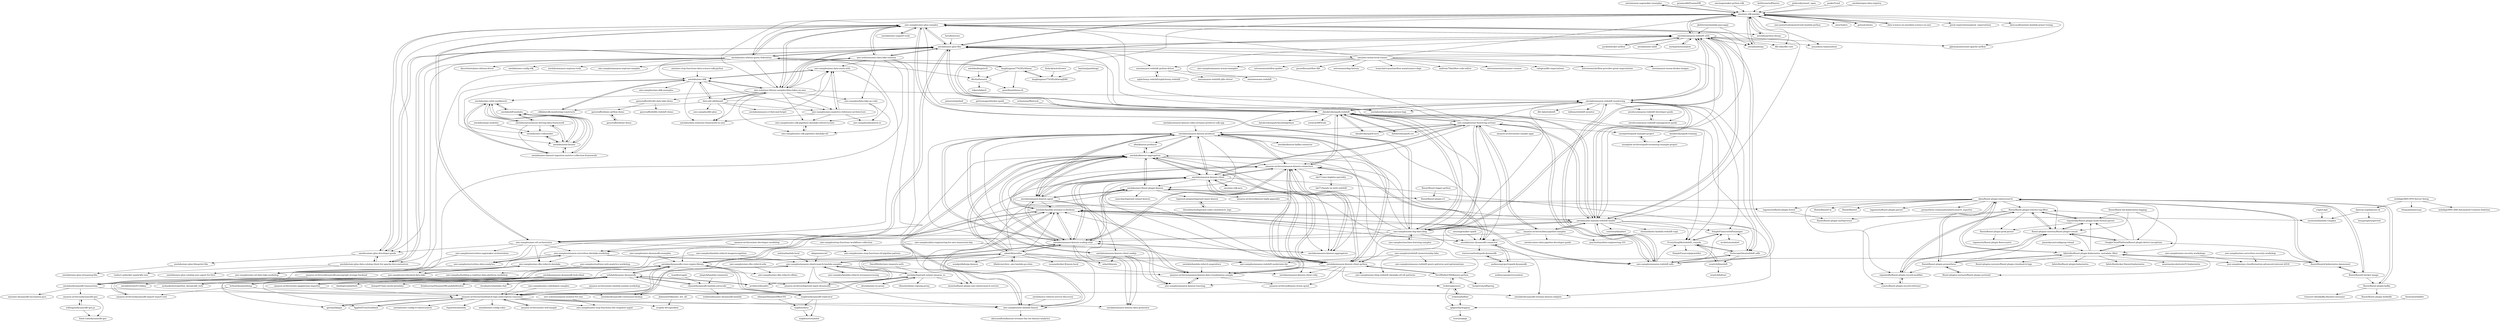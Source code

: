 digraph G {
"aws/amazon-sagemaker-examples" -> "aws/aws-sdk-pandas" ["e"=1]
"awslabs/deequ" -> "aws/aws-sdk-pandas" ["e"=1]
"aws-samples/aws-serverless-security-workshop" -> "aws-samples/aws-cloudformation-advanced-reinvent-2018" ["e"=1]
"fluent/fluent-plugin-kafka" -> "fluent/fluent-plugin-webhdfs"
"fluent/fluent-plugin-kafka" -> "treasure-data/kafka-fluentd-consumer"
"fluent/fluent-plugin-kafka" -> "uken/fluent-plugin-elasticsearch"
"pynamodb/PynamoDB" -> "aws/aws-sdk-pandas" ["e"=1]
"aws/sagemaker-python-sdk" -> "aws/aws-sdk-pandas" ["e"=1]
"awslabs/fargatecli" -> "dbcli/athenacli" ["e"=1]
"aws/aws-sdk-pandas" -> "aws-samples/aws-glue-samples"
"aws/aws-sdk-pandas" -> "aws-powertools/powertools-lambda-python" ["e"=1]
"aws/aws-sdk-pandas" -> "awslabs/deequ" ["e"=1]
"aws/aws-sdk-pandas" -> "awslabs/amazon-redshift-utils"
"aws/aws-sdk-pandas" -> "aws/chalice" ["e"=1]
"aws/aws-sdk-pandas" -> "getmoto/moto" ["e"=1]
"aws/aws-sdk-pandas" -> "awslabs/aws-glue-libs"
"aws/aws-sdk-pandas" -> "data-science-on-aws/data-science-on-aws" ["e"=1]
"aws/aws-sdk-pandas" -> "awslabs/python-deequ" ["e"=1]
"aws/aws-sdk-pandas" -> "great-expectations/great_expectations" ["e"=1]
"aws/aws-sdk-pandas" -> "aws/amazon-sagemaker-examples" ["e"=1]
"aws/aws-sdk-pandas" -> "dbt-labs/dbt-core" ["e"=1]
"aws/aws-sdk-pandas" -> "amundsen-io/amundsen" ["e"=1]
"aws/aws-sdk-pandas" -> "alexcasalboni/aws-lambda-power-tuning" ["e"=1]
"aws/aws-sdk-pandas" -> "jghoman/awesome-apache-airflow" ["e"=1]
"aws-samples/emr-bootstrap-actions" -> "databricks/spark-redshift"
"aws-samples/emr-bootstrap-actions" -> "aws-samples/aws-big-data-blog"
"aws-samples/emr-bootstrap-actions" -> "awslabs/amazon-redshift-monitoring"
"aws-samples/emr-bootstrap-actions" -> "amazon-archives/emr-sample-apps"
"aws-samples/emr-bootstrap-actions" -> "awslabs/aws-lambda-redshift-loader"
"aws-samples/emr-bootstrap-actions" -> "databricks/spark-avro" ["e"=1]
"aws-samples/emr-bootstrap-actions" -> "amazon-archives/amazon-kinesis-connectors"
"aws-samples/emr-bootstrap-actions" -> "amazon-archives/data-pipeline-samples"
"aws-samples/emr-bootstrap-actions" -> "awslabs/emr-dynamodb-connector"
"aws-samples/emr-bootstrap-actions" -> "databricks/spark-csv" ["e"=1]
"aws-samples/emr-bootstrap-actions" -> "awslabs/amazon-kinesis-client"
"aws-samples/emr-bootstrap-actions" -> "snowplow/spark-example-project"
"aws-samples/emr-bootstrap-actions" -> "awslabs/amazon-redshift-utils"
"aws-samples/emr-bootstrap-actions" -> "awslabs/amazon-kinesis-producer"
"aws-samples/emr-bootstrap-actions" -> "aws-samples/aws-glue-samples"
"baztian/jaydebeapi" -> "laughingman7743/PyAthenaJDBC" ["e"=1]
"snowplow/spark-example-project" -> "snowplow-archive/spark-streaming-example-project"
"aws-samples/aws-security-workshops" -> "aws-samples/aws-cloudformation-advanced-reinvent-2018" ["e"=1]
"awslabs/aws-fluent-plugin-kinesis" -> "awslabs/amazon-kinesis-agent"
"awslabs/aws-fluent-plugin-kinesis" -> "samcday/logstash-output-kinesis"
"awslabs/aws-fluent-plugin-kinesis" -> "awslabs/kinesis-aggregation"
"awslabs/aws-fluent-plugin-kinesis" -> "atomita/fluent-plugin-aws-elasticsearch-service"
"awslabs/aws-fluent-plugin-kinesis" -> "fluent/fluent-plugin-s3"
"awslabs/aws-fluent-plugin-kinesis" -> "awslabs/amazon-kinesis-client-ruby"
"awslabs/aws-fluent-plugin-kinesis" -> "awslabs/amazon-kinesis-scaling-utils"
"awslabs/aws-fluent-plugin-kinesis" -> "logstash-plugins/logstash-input-kinesis"
"awslabs/aws-fluent-plugin-kinesis" -> "amazon-archives/kinesis-log4j-appender"
"ryanfitz/vogels" -> "channl/dynamodb-lambda-autoscale" ["e"=1]
"mhart/kinesalite" -> "architect/dynalite" ["e"=1]
"mhart/kinesalite" -> "mhart/kinesis"
"mhart/kinesalite" -> "vsouza/docker-Kinesis-local" ["e"=1]
"mhart/kinesalite" -> "sendgridlabs/go-kinesis" ["e"=1]
"mhart/kinesalite" -> "awslabs/kinesis-aggregation"
"mhart/kinesalite" -> "aws-samples/aws-lambda-fanout"
"mhart/kinesalite" -> "awslabs/amazon-kinesis-scaling-utils"
"mhart/kinesalite" -> "awslabs/lambda-streams-to-firehose"
"mhart/kinesalite" -> "amazon-archives/amazon-kinesis-connectors"
"mhart/kinesalite" -> "awslabs/amazon-kinesis-client-python"
"mhart/kinesalite" -> "awslabs/amazon-kinesis-client-ruby"
"mhart/kinesalite" -> "lifadev/archive_aws-lambda-go-shim" ["e"=1]
"mhart/kinesalite" -> "awslabs/amazon-kinesis-producer"
"mhart/kinesalite" -> "awslabs/dynamodb-cross-region-library"
"mhart/kinesalite" -> "awslabs/amazon-kinesis-client"
"keithrozario/Klayers" -> "aws/aws-sdk-pandas" ["e"=1]
"awslabs/amazon-kinesis-video-streams-producer-sdk-cpp" -> "awslabs/amazon-kinesis-producer" ["e"=1]
"amazon-archives/amazon-kinesis-connectors" -> "awslabs/amazon-kinesis-producer"
"amazon-archives/amazon-kinesis-connectors" -> "awslabs/amazon-kinesis-client"
"amazon-archives/amazon-kinesis-connectors" -> "amazon-archives/amazon-kinesis-data-visualization-sample"
"amazon-archives/amazon-kinesis-connectors" -> "awslabs/amazon-kinesis-aggregators"
"amazon-archives/amazon-kinesis-connectors" -> "sko71/aws-bigdata-specialty"
"amazon-archives/amazon-kinesis-connectors" -> "awslabs/amazon-kinesis-agent"
"amazon-archives/amazon-kinesis-connectors" -> "awslabs/amazon-kinesis-scaling-utils"
"amazon-archives/amazon-kinesis-connectors" -> "awslabs/emr-dynamodb-connector"
"amazon-archives/amazon-kinesis-connectors" -> "awslabs/amazon-kinesis-client-python"
"amazon-archives/amazon-kinesis-connectors" -> "databricks/spark-redshift"
"bchew/dynamodump" -> "sebdah/dynamic-dynamodb" ["e"=1]
"bchew/dynamodump" -> "awslabs/dynamodb-continuous-backup" ["e"=1]
"bchew/dynamodump" -> "amazon-archives/dynamodb-import-export-tool" ["e"=1]
"aws-samples/serverless-sagemaker-orchestration" -> "aws-samples/aws-ml-data-lake-workshop" ["e"=1]
"awsdocs/aws-glue-developer-guide" -> "awslabs/aws-glue-libs"
"awsdocs/aws-glue-developer-guide" -> "aws-samples/aws-glue-samples"
"awsdocs/aws-glue-developer-guide" -> "awslabs/aws-glue-data-catalog-client-for-apache-hive-metastore"
"awsdocs/aws-glue-developer-guide" -> "awslabs/aws-glue-blueprint-libs"
"awslabs/amazon-kinesis-client" -> "awslabs/amazon-kinesis-producer"
"awslabs/amazon-kinesis-client" -> "amazon-archives/amazon-kinesis-connectors"
"awslabs/amazon-kinesis-client" -> "awslabs/amazon-kinesis-agent"
"awslabs/amazon-kinesis-client" -> "awslabs/dynamodb-streams-kinesis-adapter"
"awslabs/amazon-kinesis-client" -> "awslabs/amazon-kinesis-client-python"
"awslabs/amazon-kinesis-client" -> "awslabs/amazon-kinesis-scaling-utils"
"awslabs/amazon-kinesis-client" -> "aws-samples/amazon-kinesis-learning"
"awslabs/amazon-kinesis-client" -> "awslabs/kinesis-aggregation"
"awslabs/amazon-kinesis-client" -> "amazon-archives/amazon-kinesis-data-visualization-sample"
"awslabs/amazon-kinesis-client" -> "awslabs/aws-fluent-plugin-kinesis"
"awslabs/amazon-kinesis-client" -> "aws-samples/emr-bootstrap-actions"
"awslabs/amazon-kinesis-client" -> "awslabs/amazon-kinesis-aggregators"
"awslabs/amazon-kinesis-client" -> "awslabs/amazon-kinesis-client-nodejs"
"awslabs/amazon-kinesis-client" -> "awslabs/emr-dynamodb-connector"
"awslabs/amazon-kinesis-client" -> "aws/aws-sdk-java" ["e"=1]
"architect/dynalite" -> "mhart/kinesalite" ["e"=1]
"architect/dynalite" -> "sebdah/dynamic-dynamodb" ["e"=1]
"dbcli/athenacli" -> "tokern/lakecli"
"dbcli/athenacli" -> "guardian/athena-cli"
"aws-samples/aws-etl-orchestrator" -> "aws-samples/aws-glue-samples"
"aws-samples/aws-etl-orchestrator" -> "aws-samples/serverless-sagemaker-orchestration" ["e"=1]
"aws-samples/aws-etl-orchestrator" -> "awslabs/aws-glue-libs"
"aws-samples/aws-etl-orchestrator" -> "aws-samples/aws-ml-data-lake-workshop"
"aws-samples/aws-etl-orchestrator" -> "aws-samples/aws-step-functions-etl-pipeline-pattern"
"aws-samples/aws-etl-orchestrator" -> "aws-samples/aws-dbs-refarch-datalake"
"aws-samples/aws-etl-orchestrator" -> "aws-samples/serverless-data-analytics"
"aws-samples/aws-etl-orchestrator" -> "awsdocs/aws-glue-developer-guide"
"aws-samples/aws-etl-orchestrator" -> "aws-samples/amazon-serverless-datalake-workshop"
"amazon-archives/aws-developer-workshop" -> "aws-samples/amazon-serverless-datalake-workshop" ["e"=1]
"aws-samples/aws-dynamodb-examples" -> "awslabs/dynamodb-transactions" ["e"=1]
"aws-samples/aws-dynamodb-examples" -> "awslabs/dynamodb-cross-region-library" ["e"=1]
"aws-samples/serverless-data-analytics" -> "aws-samples/aws-ml-data-lake-workshop"
"aws-samples/serverless-data-analytics" -> "aws-samples/amazon-serverless-datalake-workshop"
"awsdocs/amazon-redshift-developer-guide" -> "awsdocs/amazon-redshift-management-guide"
"aws-samples/amazon-redshift-modernize-dw" -> "aws-samples/aws-blog-redshift-datalake-etl-elt-patterns"
"audienceproject/spark-dynamodb" -> "traviscrawford/spark-dynamodb"
"audienceproject/spark-dynamodb" -> "audienceproject/crossbow"
"audienceproject/spark-dynamodb" -> "awslabs/emr-dynamodb-connector"
"amazon-archives/dynamodb-geo" -> "Dash-Labs/dynamodb-geo"
"amazon-archives/dynamodb-geo" -> "robhogan/dynamodb-geo.js"
"awslabs/aws-glue-data-catalog-client-for-apache-hive-metastore" -> "awslabs/aws-glue-catalog-sync-agent-for-hive"
"awslabs/aws-glue-data-catalog-client-for-apache-hive-metastore" -> "awsdocs/aws-glue-developer-guide"
"awslabs/aws-glue-data-catalog-client-for-apache-hive-metastore" -> "awslabs/aws-glue-libs"
"awslabs/aws-glue-data-catalog-client-for-apache-hive-metastore" -> "viaduct-ai/docker-spark-k8s-aws"
"amazon-archives/amazon-kinesis-data-visualization-sample" -> "aws-samples/amazon-kinesis-learning"
"amazon-archives/amazon-kinesis-data-visualization-sample" -> "amazon-archives/amazon-kinesis-connectors"
"amazon-archives/amazon-kinesis-data-visualization-sample" -> "amazon-archives/kinesis-storm-spout"
"aws-samples/realtime-web-analytics-workshop" -> "aws-samples/building-a-realtime-data-platform-workshop"
"aws/sagemaker-spark" -> "awslabs/emr-dynamodb-connector" ["e"=1]
"awslabs/dynamodb-transactions" -> "awslabs/dynamodb-streams-kinesis-adapter"
"awslabs/dynamodb-transactions" -> "awslabs/dynamodb-cross-region-library"
"awslabs/dynamodb-transactions" -> "aws/aws-dynamodb-encryption-java" ["e"=1]
"awslabs/dynamodb-transactions" -> "amazon-archives/dynamodb-geo"
"aws-samples/amazon-serverless-datalake-workshop" -> "aws-samples/realtime-web-analytics-workshop"
"aws-samples/amazon-serverless-datalake-workshop" -> "aws-samples/aws-ml-data-lake-workshop"
"aws-samples/amazon-serverless-datalake-workshop" -> "aws-samples/aws-dbs-refarch-datalake"
"aws-samples/amazon-serverless-datalake-workshop" -> "aws-samples/aws-cloudformation-advanced-reinvent-2018"
"aws-samples/amazon-serverless-datalake-workshop" -> "aws-samples/amazon-redshift-modernize-dw"
"aws-samples/amazon-serverless-datalake-workshop" -> "aws-samples/serverless-data-analytics"
"aws-samples/aws-dbs-refarch-datalake" -> "aws-samples/accelerated-data-lake"
"aws-samples/aws-dbs-refarch-datalake" -> "aws-samples/aws-ml-data-lake-workshop"
"aws-samples/aws-dbs-refarch-datalake" -> "aws-samples/aws-dbs-refarch-rdbms"
"aws-samples/accelerated-data-lake" -> "aws-samples/aws-dbs-refarch-datalake"
"aws-samples/redshift-immersionday-labs" -> "aws-samples/amazon-redshift-modernize-dw"
"aws-samples/redshift-immersionday-labs" -> "aws-samples/amazon-redshift-query-patterns-and-optimizations"
"aws-samples/redshift-immersionday-labs" -> "aws-samples/aws-blog-redshift-datalake-etl-elt-patterns"
"awsdocs/amazon-redshift-management-guide" -> "awsdocs/amazon-redshift-developer-guide"
"aws-samples/aws-dbs-refarch-edw" -> "aws-samples/aws-dbs-refarch-rdbms"
"ticketea/failfast" -> "qdqmedia/wiggum"
"ticketea/failfast" -> "ticketea/pynesis"
"databricks/spark-csv" -> "databricks/spark-redshift" ["e"=1]
"fluent/fluent-plugin-s3" -> "awslabs/aws-fluent-plugin-kinesis"
"fluent/fluent-plugin-s3" -> "tagomoris/fluent-plugin-forest"
"fluent/fluent-logger-python" -> "fluent/fluent-plugin-s3" ["e"=1]
"aws-samples/aws-codedeploy-samples" -> "amazon-archives/cloudwatch-logs-subscription-consumer" ["e"=1]
"piskvorky/smart_open" -> "aws/aws-sdk-pandas" ["e"=1]
"awslabs/amazon-redshift-utils" -> "awslabs/aws-lambda-redshift-loader"
"awslabs/amazon-redshift-utils" -> "awslabs/amazon-redshift-monitoring"
"awslabs/amazon-redshift-utils" -> "aws-samples/amazon-redshift-udfs"
"awslabs/amazon-redshift-utils" -> "databricks/spark-redshift"
"awslabs/amazon-redshift-utils" -> "aws-samples/aws-glue-samples"
"awslabs/amazon-redshift-utils" -> "aws/aws-sdk-pandas"
"awslabs/amazon-redshift-utils" -> "aws-samples/aws-big-data-blog"
"awslabs/amazon-redshift-utils" -> "awslabs/aws-glue-libs"
"awslabs/amazon-redshift-utils" -> "awslabs/deequ" ["e"=1]
"awslabs/amazon-redshift-utils" -> "puckel/docker-airflow" ["e"=1]
"awslabs/amazon-redshift-utils" -> "jghoman/awesome-apache-airflow" ["e"=1]
"awslabs/amazon-redshift-utils" -> "dbt-labs/dbt-core" ["e"=1]
"awslabs/amazon-redshift-utils" -> "awslabs/aws-shell" ["e"=1]
"awslabs/amazon-redshift-utils" -> "amundsen-io/amundsen" ["e"=1]
"awslabs/amazon-redshift-utils" -> "snowplow/snowplow" ["e"=1]
"data-science-on-aws/data-science-on-aws" -> "aws/aws-sdk-pandas" ["e"=1]
"awslabs/amazon-kinesis-scaling-utils" -> "awslabs/amazon-kinesis-aggregators"
"awslabs/amazon-kinesis-scaling-utils" -> "amazon-archives/amazon-kinesis-connectors"
"awslabs/amazon-kinesis-scaling-utils" -> "awslabs/kinesis-aggregation"
"awslabs/amazon-kinesis-scaling-utils" -> "awslabs/amazon-kinesis-producer"
"awslabs/amazon-kinesis-scaling-utils" -> "awslabs/amazon-kinesis-client"
"awslabs/amazon-kinesis-scaling-utils" -> "awslabs/aws-fluent-plugin-kinesis"
"awslabs/amazon-kinesis-scaling-utils" -> "awslabs/lambda-streams-to-firehose"
"awslabs/amazon-kinesis-scaling-utils" -> "awslabs/amazon-kinesis-agent"
"awslabs/amazon-kinesis-scaling-utils" -> "aws-samples/aws-lambda-fanout"
"awslabs/amazon-kinesis-scaling-utils" -> "aws-samples/amazon-elasticsearch-lambda-samples"
"awslabs/amazon-kinesis-scaling-utils" -> "mhart/kinesalite"
"awslabs/amazon-kinesis-scaling-utils" -> "amazon-archives/amazon-kinesis-data-visualization-sample"
"awslabs/amazon-kinesis-scaling-utils" -> "awslabs/amazon-kinesis-data-generator"
"databricks/spark-avro" -> "databricks/spark-redshift" ["e"=1]
"databricks/spark-avro" -> "aws-samples/emr-bootstrap-actions" ["e"=1]
"aws-samples/aws-big-data-blog" -> "aws-samples/emr-bootstrap-actions"
"aws-samples/aws-big-data-blog" -> "awslabs/aws-lambda-redshift-loader"
"aws-samples/aws-big-data-blog" -> "awslabs/amazon-redshift-utils"
"aws-samples/aws-big-data-blog" -> "databricks/spark-redshift"
"aws-samples/aws-big-data-blog" -> "awslabs/amazon-redshift-monitoring"
"aws-samples/aws-big-data-blog" -> "aws-samples/aws-glue-samples"
"aws-samples/aws-big-data-blog" -> "awslabs/lambda-streams-to-firehose"
"aws-samples/aws-big-data-blog" -> "aws-samples/amazon-redshift-udfs"
"aws-samples/aws-big-data-blog" -> "awslabs/kinesis-aggregation"
"aws-samples/aws-big-data-blog" -> "aws-samples/machine-learning-samples" ["e"=1]
"aws-samples/aws-big-data-blog" -> "awslabs/amazon-kinesis-client-python"
"aws-samples/aws-big-data-blog" -> "awslabs/amazon-kinesis-scaling-utils"
"aws-samples/aws-big-data-blog" -> "awslabs/amazon-kinesis-producer"
"aws-samples/aws-big-data-blog" -> "amazon-archives/amazon-kinesis-connectors"
"aws-samples/aws-big-data-blog" -> "awslabs/aws-glue-libs"
"garnaat/kappa" -> "amazon-archives/cloudwatch-logs-subscription-consumer" ["e"=1]
"aws-powertools/powertools-lambda-python" -> "aws/aws-sdk-pandas" ["e"=1]
"ashiina/lambda-local" -> "aws-samples/amazon-elasticsearch-lambda-samples" ["e"=1]
"awslabs/aws-athena-query-federation" -> "aws-samples/aws-glue-samples"
"awslabs/aws-athena-query-federation" -> "awslabs/amazon-neptune-tools" ["e"=1]
"awslabs/aws-athena-query-federation" -> "awslabs/aws-glue-libs"
"awslabs/aws-athena-query-federation" -> "laughingman7743/PyAthena"
"awslabs/aws-athena-query-federation" -> "aws-samples/amazon-neptune-samples" ["e"=1]
"awslabs/aws-athena-query-federation" -> "awslabs/athena-glue-service-logs"
"awslabs/aws-athena-query-federation" -> "dacort/metabase-athena-driver"
"awslabs/aws-athena-query-federation" -> "awsdocs/aws-glue-developer-guide"
"awslabs/aws-athena-query-federation" -> "dbcli/athenacli"
"awslabs/aws-athena-query-federation" -> "aws/aws-sdk-pandas"
"awslabs/aws-athena-query-federation" -> "aws-solutions-library-samples/data-lakes-on-aws"
"awslabs/aws-athena-query-federation" -> "awslabs/aws-ddk"
"awslabs/aws-athena-query-federation" -> "awslabs/aws-glue-data-catalog-client-for-apache-hive-metastore"
"awslabs/aws-athena-query-federation" -> "awslabs/aws-config-rdk" ["e"=1]
"awslabs/aws-athena-query-federation" -> "aws-samples/aws-etl-orchestrator"
"aws/amazon-redshift-python-driver" -> "sqlalchemy-redshift/sqlalchemy-redshift"
"aws/amazon-redshift-python-driver" -> "aws/amazon-redshift-jdbc-driver"
"aws/amazon-redshift-python-driver" -> "aws/awesome-redshift"
"awslabs/amazon-kinesis-aggregators" -> "amazon-archives/amazon-kinesis-connectors"
"awslabs/amazon-kinesis-aggregators" -> "awslabs/amazon-kinesis-scaling-utils"
"awslabs/amazon-s3-find-and-forget" -> "aws-samples/aws-data-mesh-utils"
"awslabs/amazon-kinesis-client-python" -> "awslabs/kinesis-aggregation"
"awslabs/amazon-kinesis-client-python" -> "awslabs/amazon-kinesis-producer"
"awslabs/amazon-kinesis-client-python" -> "NerdWalletOSS/kinesis-python"
"awslabs/amazon-kinesis-client-python" -> "awslabs/amazon-kinesis-client"
"awslabs/amazon-kinesis-client-python" -> "aws-samples/amazon-kinesis-learning"
"awslabs/amazon-kinesis-client-python" -> "amazon-archives/amazon-kinesis-connectors"
"awslabs/amazon-kinesis-client-python" -> "awslabs/lambda-streams-to-firehose"
"awslabs/amazon-kinesis-client-python" -> "amazon-archives/kinesis-storm-spout"
"awslabs/amazon-kinesis-client-python" -> "ticketea/pynesis"
"awslabs/amazon-kinesis-client-python" -> "amazon-archives/amazon-kinesis-data-visualization-sample"
"awslabs/amazon-kinesis-client-python" -> "awslabs/aws-fluent-plugin-kinesis"
"awslabs/amazon-kinesis-client-python" -> "awslabs/amazon-kinesis-client-ruby"
"awslabs/dynamodb-cross-region-library" -> "amazon-archives/dynamodb-import-export-tool"
"awslabs/dynamodb-cross-region-library" -> "mapbox/dynamodb-replicator"
"awslabs/dynamodb-cross-region-library" -> "awslabs/dynamodb-continuous-backup"
"awslabs/dynamodb-cross-region-library" -> "amazon-archives/logstash-input-dynamodb"
"awslabs/dynamodb-cross-region-library" -> "awslabs/lambda-streams-to-firehose"
"awslabs/dynamodb-cross-region-library" -> "sebdah/dynamic-dynamodb"
"aws-solutions-library-samples/data-lakes-on-aws" -> "awslabs/aws-ddk"
"aws-solutions-library-samples/data-lakes-on-aws" -> "data-dot-all/dataall"
"aws-solutions-library-samples/data-lakes-on-aws" -> "awslabs/aws-orbit-workbench"
"aws-solutions-library-samples/data-lakes-on-aws" -> "aws-solutions/aws-data-lake-solution"
"aws-solutions-library-samples/data-lakes-on-aws" -> "aws-samples/aws-glue-samples"
"aws-solutions-library-samples/data-lakes-on-aws" -> "aws-samples/aws-data-mesh-utils"
"aws-solutions-library-samples/data-lakes-on-aws" -> "aws-samples/data-lake-as-code"
"aws-solutions-library-samples/data-lakes-on-aws" -> "aws-samples/aws-analytics-reference-architecture"
"aws-solutions-library-samples/data-lakes-on-aws" -> "aws-samples/aws-cdk-pipelines-datalake-infrastructure"
"aws-solutions-library-samples/data-lakes-on-aws" -> "awslabs/aws-glue-libs"
"aws-solutions-library-samples/data-lakes-on-aws" -> "awslabs/data-solutions-framework-on-aws"
"aws-solutions-library-samples/data-lakes-on-aws" -> "aws/aws-sdk-pandas"
"aws-solutions-library-samples/data-lakes-on-aws" -> "garystafford/tickit-data-lake-demo"
"aws-solutions-library-samples/data-lakes-on-aws" -> "aws-samples/aws-cdk-pipelines-datalake-etl"
"aws-solutions-library-samples/data-lakes-on-aws" -> "awslabs/amazon-redshift-monitoring"
"aws-samples/data-lake-as-code" -> "aws-samples/aws-cdk-pipelines-datalake-infrastructure"
"aws-samples/data-lake-as-code" -> "aws-samples/aws-cdk-pipelines-datalake-etl"
"repeatedly/fluent-plugin-multi-format-parser" -> "fluent/fluent-plugin-rewrite-tag-filter"
"repeatedly/fluent-plugin-multi-format-parser" -> "fluent/fluent-plugin-grok-parser"
"repeatedly/fluent-plugin-multi-format-parser" -> "fluent-plugins-nursery/fluent-plugin-concat"
"aws-samples/data-engineering-for-aws-immersion-day" -> "aws-samples/amazon-serverless-datalake-workshop" ["e"=1]
"aws-samples/data-engineering-for-aws-immersion-day" -> "aws-samples/amazon-redshift-modernize-dw" ["e"=1]
"databricks/spark-redshift" -> "awslabs/aws-lambda-redshift-loader"
"databricks/spark-redshift" -> "aws-samples/emr-bootstrap-actions"
"databricks/spark-redshift" -> "awslabs/amazon-redshift-utils"
"databricks/spark-redshift" -> "databricks/spark-csv" ["e"=1]
"databricks/spark-redshift" -> "aws-samples/amazon-redshift-udfs"
"databricks/spark-redshift" -> "awslabs/amazon-redshift-monitoring"
"databricks/spark-redshift" -> "databricks/spark-avro" ["e"=1]
"databricks/spark-redshift" -> "amazon-archives/amazon-kinesis-connectors"
"databricks/spark-redshift" -> "EverythingMe/redshift_console"
"databricks/spark-redshift" -> "aws-samples/aws-big-data-blog"
"databricks/spark-redshift" -> "awslabs/emr-dynamodb-connector"
"databricks/spark-redshift" -> "PeriscopeData/redshift-udfs"
"databricks/spark-redshift" -> "seratch/AWScala" ["e"=1]
"databricks/spark-redshift" -> "awslabs/aws-glue-libs"
"databricks/spark-redshift" -> "databricks/spark-knowledgebase" ["e"=1]
"aws/aws-step-functions-data-science-sdk-python" -> "awslabs/aws-ddk" ["e"=1]
"awslabs/aws-glue-blueprint-libs" -> "awslabs/aws-glue-streaming-libs"
"databricks/spark-training" -> "snowplow-archive/spark-streaming-example-project" ["e"=1]
"fluent/fluent-plugin-grok-parser" -> "tagomoris/fluent-plugin-flowcounter"
"mapbox/dyno" -> "mapbox/streambot"
"uswitch/blueshift" -> "uswitch/bifrost"
"uswitch/blueshift" -> "EverythingMe/redshift_console"
"pinterest/pinball" -> "databricks/spark-redshift" ["e"=1]
"snowplow/snowplow" -> "awslabs/amazon-redshift-utils" ["e"=1]
"aws/aws-mwaa-local-runner" -> "aws-samples/amazon-mwaa-examples"
"aws/aws-mwaa-local-runner" -> "astronomer/airflow-guides" ["e"=1]
"aws/aws-mwaa-local-runner" -> "gocardless/airflow-dbt" ["e"=1]
"aws/aws-mwaa-local-runner" -> "awslabs/aws-glue-libs"
"aws/aws-mwaa-local-runner" -> "aws/amazon-redshift-python-driver"
"aws/aws-mwaa-local-runner" -> "astronomer/dag-factory" ["e"=1]
"aws/aws-mwaa-local-runner" -> "aws-samples/aws-glue-samples"
"aws/aws-mwaa-local-runner" -> "teamclairvoyant/airflow-maintenance-dags" ["e"=1]
"aws/aws-mwaa-local-runner" -> "andreax79/airflow-code-editor" ["e"=1]
"aws/aws-mwaa-local-runner" -> "astronomer/astronomer-cosmos" ["e"=1]
"aws/aws-mwaa-local-runner" -> "calogica/dbt-expectations" ["e"=1]
"aws/aws-mwaa-local-runner" -> "aws/aws-sdk-pandas"
"aws/aws-mwaa-local-runner" -> "astronomer/airflow-provider-great-expectations" ["e"=1]
"aws/aws-mwaa-local-runner" -> "aws/amazon-mwaa-docker-images"
"aws/aws-mwaa-local-runner" -> "awslabs/amazon-redshift-utils"
"kislyuk/watchtower" -> "laughingman7743/PyAthenaJDBC" ["e"=1]
"puckel/docker-airflow" -> "awslabs/amazon-redshift-utils" ["e"=1]
"aws-samples/machine-learning-samples" -> "aws-samples/aws-big-data-blog" ["e"=1]
"garystafford/aws-airflow-demo" -> "garystafford/emr-demo"
"AppliedTrust/traildash" -> "amazon-archives/cloudwatch-logs-subscription-consumer" ["e"=1]
"gettyimages/docker-spark" -> "databricks/spark-redshift" ["e"=1]
"awslabs/aws-orbit-workbench" -> "awslabs/idf-modules"
"awslabs/aws-orbit-workbench" -> "awslabs/seed-farmer"
"awslabs/aws-orbit-workbench" -> "awslabs/aws-dataset-ingestion-metrics-collection-framework"
"awslabs/aws-orbit-workbench" -> "awslabs/autonomous-driving-data-framework"
"awslabs/python-deequ" -> "aws/aws-sdk-pandas" ["e"=1]
"awslabs/aws-lambda-redshift-loader" -> "awslabs/amazon-redshift-monitoring"
"awslabs/aws-lambda-redshift-loader" -> "aws-samples/amazon-redshift-udfs"
"awslabs/aws-lambda-redshift-loader" -> "awslabs/amazon-redshift-utils"
"awslabs/aws-lambda-redshift-loader" -> "databricks/spark-redshift"
"awslabs/aws-lambda-redshift-loader" -> "awslabs/lambda-streams-to-firehose"
"awslabs/aws-lambda-redshift-loader" -> "amazon-archives/data-pipeline-samples"
"awslabs/aws-lambda-redshift-loader" -> "aws-samples/emr-bootstrap-actions"
"awslabs/aws-lambda-redshift-loader" -> "aws-samples/aws-big-data-blog"
"awslabs/aws-lambda-redshift-loader" -> "PeriscopeData/redshift-udfs"
"awslabs/aws-lambda-redshift-loader" -> "EverythingMe/redshift_console"
"awslabs/aws-lambda-redshift-loader" -> "SimpleFinance/shiftmanager"
"awslabs/aws-lambda-redshift-loader" -> "chrismld/aws-lambda-redshift-copy"
"awslabs/aws-lambda-redshift-loader" -> "amazon-archives/amazon-kinesis-connectors"
"awslabs/aws-lambda-redshift-loader" -> "awslabs/amazon-kinesis-client-python"
"awslabs/aws-lambda-redshift-loader" -> "coursera/dataduct"
"awslabs/amazon-kinesis-client-nodejs" -> "mhart/kinesis"
"awslabs/amazon-kinesis-client-nodejs" -> "amazon-archives/amazon-kinesis-data-visualization-sample"
"awslabs/amazon-kinesis-client-nodejs" -> "awslabs/amazon-kinesis-producer"
"awslabs/amazon-kinesis-client-nodejs" -> "awslabs/amazon-kinesis-data-generator"
"awslabs/amazon-kinesis-client-nodejs" -> "aws-samples/amazon-kinesis-learning"
"amazon-archives/data-pipeline-samples" -> "awslabs/aws-lambda-redshift-loader"
"amazon-archives/data-pipeline-samples" -> "aws-samples/emr-bootstrap-actions"
"amazon-archives/data-pipeline-samples" -> "aws-samples/aws-etl-orchestrator"
"amazon-archives/data-pipeline-samples" -> "psychothan/data-engineering-101" ["e"=1]
"amazon-archives/data-pipeline-samples" -> "awslabs/emr-dynamodb-connector"
"amazon-archives/data-pipeline-samples" -> "awsdocs/aws-data-pipeline-developer-guide"
"amazon-archives/data-pipeline-samples" -> "awslabs/lambda-streams-to-firehose"
"tagomoris/fluent-plugin-forest" -> "fluent/fluent-plugin-multiprocess"
"nchammas/flintrock" -> "databricks/spark-redshift" ["e"=1]
"webdigi/AWS-VPN-Server-Setup" -> "webdigi/AWS-AMI-Automated-Creation-Deletion"
"webdigi/AWS-VPN-Server-Setup" -> "ttlequals0/autovpn" ["e"=1]
"webdigi/AWS-VPN-Server-Setup" -> "dawson-org/dawson-cli"
"fluent/fluentd-docker-image" -> "uken/fluent-plugin-elasticsearch"
"fluent/fluentd-docker-image" -> "fluent/fluentd-kubernetes-daemonset" ["e"=1]
"fluent/fluentd-docker-image" -> "fluent/fluent-plugin-kafka"
"PeriscopeData/redshift-udfs" -> "SimpleFinance/shiftmanager"
"PeriscopeData/redshift-udfs" -> "EverythingMe/redshift_console"
"PeriscopeData/redshift-udfs" -> "aws-samples/amazon-redshift-udfs"
"PeriscopeData/redshift-udfs" -> "uswitch/blueshift"
"fluent/fluent-plugin-prometheus" -> "fabric8io/fluent-plugin-kubernetes_metadata_filter"
"fluent/fluent-plugin-prometheus" -> "fluent-plugins-nursery/fluent-plugin-systemd"
"fluent/fluent-plugin-prometheus" -> "fluent-plugins-nursery/fluent-plugin-concat"
"fluent/fluent-plugin-prometheus" -> "repeatedly/fluent-plugin-record-modifier"
"fluent/fluent-plugin-prometheus" -> "uken/fluent-plugin-elasticsearch"
"awslabs/amazon-kinesis-producer" -> "awslabs/amazon-kinesis-client"
"awslabs/amazon-kinesis-producer" -> "awslabs/amazon-kinesis-agent"
"awslabs/amazon-kinesis-producer" -> "amazon-archives/amazon-kinesis-connectors"
"awslabs/amazon-kinesis-producer" -> "awslabs/kinesis-aggregation"
"awslabs/amazon-kinesis-producer" -> "awslabs/amazon-kinesis-client-python"
"awslabs/amazon-kinesis-producer" -> "awslabs/amazon-kinesis-scaling-utils"
"awslabs/amazon-kinesis-producer" -> "aws-samples/amazon-kinesis-learning"
"awslabs/amazon-kinesis-producer" -> "awslabs/amazon-kinesis-client-nodejs"
"awslabs/amazon-kinesis-producer" -> "amazon-archives/amazon-kinesis-data-visualization-sample"
"awslabs/amazon-kinesis-producer" -> "awslabs/emr-dynamodb-connector"
"awslabs/amazon-kinesis-producer" -> "awslabs/amazon-kinesis-aggregators"
"awslabs/amazon-kinesis-producer" -> "awslabs/kinesis-kafka-connector"
"awslabs/amazon-kinesis-producer" -> "a8m/kinesis-producer" ["e"=1]
"awslabs/amazon-kinesis-producer" -> "awslabs/aws-fluent-plugin-kinesis"
"awslabs/amazon-kinesis-producer" -> "awslabs/amazon-redshift-monitoring"
"fabric8io/fluent-plugin-kubernetes_metadata_filter" -> "GoogleCloudPlatform/fluent-plugin-detect-exceptions"
"fabric8io/fluent-plugin-kubernetes_metadata_filter" -> "fluent/fluent-plugin-prometheus"
"fabric8io/fluent-plugin-kubernetes_metadata_filter" -> "uken/fluent-plugin-elasticsearch"
"fabric8io/fluent-plugin-kubernetes_metadata_filter" -> "fluent/fluentd-kubernetes-daemonset" ["e"=1]
"fabric8io/fluent-plugin-kubernetes_metadata_filter" -> "repeatedly/fluent-plugin-multi-format-parser"
"fabric8io/fluent-plugin-kubernetes_metadata_filter" -> "fabric8io/docker-fluentd-kubernetes"
"fabric8io/fluent-plugin-kubernetes_metadata_filter" -> "wearemolecule/route53-kubernetes" ["e"=1]
"fabric8io/fluent-plugin-kubernetes_metadata_filter" -> "fluent-plugins-nursery/fluent-plugin-cloudwatch-logs"
"fabric8io/fluent-plugin-kubernetes_metadata_filter" -> "fluent-plugins-nursery/fluent-plugin-concat"
"fabric8io/fluent-plugin-kubernetes_metadata_filter" -> "fluent-plugins-nursery/fluent-plugin-systemd"
"fabric8io/fluent-plugin-kubernetes_metadata_filter" -> "fabric8io/fluent-plugin-kubernetes"
"amazon-archives/cloudwatch-logs-subscription-consumer" -> "AppliedTrust/traildash" ["e"=1]
"amazon-archives/cloudwatch-logs-subscription-consumer" -> "aws-samples/amazon-elasticsearch-lambda-samples"
"amazon-archives/cloudwatch-logs-subscription-consumer" -> "awslabs/aws-config-rules" ["e"=1]
"amazon-archives/cloudwatch-logs-subscription-consumer" -> "garnaat/kappa" ["e"=1]
"amazon-archives/cloudwatch-logs-subscription-consumer" -> "aws-samples/aws-step-functions-ebs-snapshot-mgmt"
"amazon-archives/cloudwatch-logs-subscription-consumer" -> "scopely-devops/skew"
"amazon-archives/cloudwatch-logs-subscription-consumer" -> "aws-samples/aws-lambda-fanout"
"amazon-archives/cloudwatch-logs-subscription-consumer" -> "amazon-archives/aws-waf-sample" ["e"=1]
"amazon-archives/cloudwatch-logs-subscription-consumer" -> "awslabs/aws-config-to-elasticsearch" ["e"=1]
"amazon-archives/cloudwatch-logs-subscription-consumer" -> "awslabs/logstash-output-amazon_es"
"amazon-archives/cloudwatch-logs-subscription-consumer" -> "fugue/emulambda" ["e"=1]
"amazon-archives/cloudwatch-logs-subscription-consumer" -> "awslabs/amazon-kinesis-data-generator"
"amazon-archives/aws-apigateway-importer" -> "sebdah/dynamic-dynamodb" ["e"=1]
"amazon-archives/aws-apigateway-importer" -> "amazon-archives/cloudwatch-logs-subscription-consumer" ["e"=1]
"sqlalchemy-redshift/sqlalchemy-redshift" -> "aws/amazon-redshift-python-driver"
"EverythingMe/redshift_console" -> "SimpleFinance/shiftmanager"
"EverythingMe/redshift_console" -> "PeriscopeData/redshift-udfs"
"EverythingMe/redshift_console" -> "uswitch/blueshift"
"EverythingMe/redshift_console" -> "SimpleFinance/pipewelder"
"aws-samples/amazon-kinesis-learning" -> "amazon-archives/amazon-kinesis-data-visualization-sample"
"snowplow-archive/spark-streaming-example-project" -> "snowplow/spark-example-project"
"aws-samples/aws-cdk-pipelines-datalake-infrastructure" -> "aws-samples/aws-cdk-pipelines-datalake-etl"
"aws-samples/aws-cdk-pipelines-datalake-etl" -> "aws-samples/aws-cdk-pipelines-datalake-infrastructure"
"aws-samples/aws-analytics-reference-architecture" -> "aws-samples/aws-data-mesh-utils"
"aws-samples/aws-analytics-reference-architecture" -> "aws-samples/datamesh-ui"
"aws-samples/aws-analytics-reference-architecture" -> "aws-samples/aws-cdk-pipelines-datalake-infrastructure"
"aws-samples/aws-analytics-reference-architecture" -> "awslabs/data-solutions-framework-on-aws"
"mapbox/dynamodb-replicator" -> "mapbox/streambot"
"mapbox/dynamodb-replicator" -> "mapbox/dyno"
"mapbox/dynamodb-replicator" -> "awslabs/dynamodb-cross-region-library"
"garystafford/emr-demo" -> "garystafford/aws-airflow-demo"
"awslabs/aws-dataset-ingestion-metrics-collection-framework" -> "awslabs/idf-modules"
"awslabs/aws-dataset-ingestion-metrics-collection-framework" -> "awslabs/seed-farmer"
"awslabs/aws-dataset-ingestion-metrics-collection-framework" -> "awslabs/aws-orbit-workbench"
"awslabs/amazon-kinesis-agent" -> "awslabs/amazon-kinesis-producer"
"awslabs/amazon-kinesis-agent" -> "awslabs/amazon-kinesis-client"
"awslabs/amazon-kinesis-agent" -> "amazon-archives/amazon-kinesis-connectors"
"awslabs/amazon-kinesis-agent" -> "awslabs/aws-fluent-plugin-kinesis"
"awslabs/amazon-kinesis-agent" -> "awslabs/emr-dynamodb-connector"
"awslabs/amazon-kinesis-agent" -> "awslabs/amazon-kinesis-scaling-utils"
"awslabs/amazon-kinesis-agent" -> "awslabs/kinesis-aggregation"
"awslabs/amazon-kinesis-agent" -> "awslabs/lambda-streams-to-firehose"
"awslabs/amazon-kinesis-agent" -> "awslabs/amazon-kinesis-data-generator"
"okigan/awscurl" -> "aws-samples/amazon-elasticsearch-lambda-samples" ["e"=1]
"DavidMuller/aws-requests-auth" -> "awslabs/logstash-output-amazon_es" ["e"=1]
"cdklabs/cdk-monitoring-constructs" -> "awslabs/aws-ddk" ["e"=1]
"aws-samples/amazon-elasticsearch-lambda-samples" -> "amazon-archives/cloudwatch-logs-subscription-consumer"
"aws-samples/amazon-elasticsearch-lambda-samples" -> "awslabs/logstash-output-amazon_es"
"aws-samples/amazon-elasticsearch-lambda-samples" -> "amazon-archives/logstash-input-dynamodb"
"aws-samples/amazon-elasticsearch-lambda-samples" -> "awslabs/amazon-kinesis-scaling-utils"
"aws-samples/amazon-elasticsearch-lambda-samples" -> "awslabs/lambda-streams-to-firehose"
"aws-samples/amazon-elasticsearch-lambda-samples" -> "aws-samples/lambda-refarch-streamprocessing" ["e"=1]
"aws-samples/amazon-elasticsearch-lambda-samples" -> "amazon-archives/amazon-kinesis-data-visualization-sample"
"aws-samples/amazon-elasticsearch-lambda-samples" -> "aws-samples/aws-lambda-fanout"
"awslabs/logstash-output-amazon_es" -> "aws-samples/amazon-elasticsearch-lambda-samples"
"awslabs/logstash-output-amazon_es" -> "abutaha/aws-es-proxy" ["e"=1]
"awslabs/logstash-output-amazon_es" -> "atomita/fluent-plugin-aws-elasticsearch-service"
"awslabs/logstash-output-amazon_es" -> "cllunsford/aws-signing-proxy"
"awslabs/logstash-output-amazon_es" -> "amazon-archives/cloudwatch-logs-subscription-consumer"
"awslabs/logstash-output-amazon_es" -> "amazon-archives/logstash-input-dynamodb"
"amazon-archives/aws-waf-sample" -> "amazon-archives/cloudwatch-logs-subscription-consumer" ["e"=1]
"aws-samples/amazon-redshift-udfs" -> "awslabs/amazon-redshift-monitoring"
"aws-samples/amazon-redshift-udfs" -> "PeriscopeData/redshift-udfs"
"aws-samples/amazon-redshift-udfs" -> "awslabs/aws-lambda-redshift-loader"
"aws-samples/amazon-redshift-udfs" -> "EverythingMe/redshift_console"
"aws-samples/amazon-redshift-udfs" -> "awslabs/amazon-redshift-utils"
"aws-samples/amazon-redshift-udfs" -> "SimpleFinance/shiftmanager"
"aws-samples/amazon-redshift-udfs" -> "databricks/spark-redshift"
"aws-samples/amazon-redshift-udfs" -> "awslabs/lambda-streams-to-firehose"
"aws-samples/aws-data-mesh-utils" -> "aws-samples/aws-analytics-reference-architecture"
"aws-samples/aws-data-mesh-utils" -> "awslabs/aws-ddk"
"aws-samples/aws-data-mesh-utils" -> "aws-samples/datamesh-ui"
"data-dot-all/dataall" -> "aws-samples/aws-data-mesh-utils"
"data-dot-all/dataall" -> "aws-solutions-library-samples/data-lakes-on-aws"
"data-dot-all/dataall" -> "awslabs/aws-ddk"
"data-dot-all/dataall" -> "awslabs/data-solutions-framework-on-aws"
"data-dot-all/dataall" -> "aws-samples/aws-analytics-reference-architecture"
"data-dot-all/dataall" -> "awslabs/amazon-s3-find-and-forget"
"data-dot-all/dataall" -> "aws-samples/dbt-glue"
"data-dot-all/dataall" -> "cdklabs/cdk-monitoring-constructs" ["e"=1]
"amazon-archives/dynamodb-janusgraph-storage-backend" -> "awslabs/dynamodb-transactions" ["e"=1]
"jkehler/awslambda-psycopg2" -> "awslabs/aws-lambda-redshift-loader" ["e"=1]
"jkehler/awslambda-psycopg2" -> "awslabs/amazon-redshift-utils" ["e"=1]
"garystafford/tickit-data-lake-demo" -> "garystafford/aws-airflow-demo"
"garystafford/tickit-data-lake-demo" -> "garystafford/dbt-redshift-demo"
"aws-samples/lambda-refarch-streamprocessing" -> "aws-samples/amazon-elasticsearch-lambda-samples" ["e"=1]
"awslabs/lambda-streams-to-firehose" -> "aws-samples/aws-lambda-fanout"
"awslabs/lambda-streams-to-firehose" -> "awslabs/kinesis-aggregation"
"awslabs/lambda-streams-to-firehose" -> "awslabs/aws-lambda-redshift-loader"
"awslabs/lambda-streams-to-firehose" -> "awslabs/dynamodb-cross-region-library"
"awslabs/lambda-streams-to-firehose" -> "aws-samples/amazon-redshift-udfs"
"awslabs/lambda-streams-to-firehose" -> "exratione/lambda-complex"
"awslabs/lambda-streams-to-firehose" -> "awslabs/amazon-kinesis-scaling-utils"
"awslabs/lambda-streams-to-firehose" -> "awslabs/dynamodb-continuous-backup"
"fluent/fluent-plugin-rewrite-tag-filter" -> "repeatedly/fluent-plugin-multi-format-parser"
"fluent/fluent-plugin-rewrite-tag-filter" -> "fluent-plugins-nursery/fluent-plugin-concat"
"fluent/fluent-plugin-rewrite-tag-filter" -> "repeatedly/fluent-plugin-record-modifier"
"fluent/fluent-plugin-rewrite-tag-filter" -> "fluent/fluent-plugin-grok-parser"
"fluent/fluent-plugin-rewrite-tag-filter" -> "fluent/fluent-plugin-multiprocess"
"fluent/fluent-plugin-rewrite-tag-filter" -> "sonots/fluent-plugin-record-reformer"
"fluent-plugins-nursery/fluent-plugin-systemd" -> "fluent/fluent-plugin-prometheus"
"SimpleFinance/shiftmanager" -> "wrobstory/malort"
"SimpleFinance/shiftmanager" -> "EverythingMe/redshift_console"
"awslabs/aws-ddk" -> "aws-samples/aws-ddk-examples"
"awslabs/aws-ddk" -> "aws-samples/aws-data-mesh-utils"
"awslabs/aws-ddk" -> "awslabs/aws-codeseeder"
"awslabs/aws-ddk" -> "aws-solutions-library-samples/data-lakes-on-aws"
"awslabs/aws-ddk" -> "awslabs/data-solutions-framework-on-aws"
"awslabs/aws-ddk" -> "awslabs/seed-farmer"
"awslabs/aws-ddk" -> "data-dot-all/dataall"
"awslabs/aws-ddk" -> "cdklabs/cdk-monitoring-constructs" ["e"=1]
"awslabs/aws-ddk" -> "aws-samples/aws-analytics-reference-architecture"
"amazon-archives/dynamodb-import-export-tool" -> "awslabs/dynamodb-cross-region-library"
"awslabs/aws-codeseeder" -> "awslabs/seed-farmer"
"amazon-archives/aws-lambda-zombie-workshop" -> "amazon-archives/cloudwatch-logs-subscription-consumer" ["e"=1]
"awslabs/ecs-refarch-service-discovery" -> "aws-samples/aws-lambda-fanout" ["e"=1]
"aws/aws-sdk-java" -> "awslabs/amazon-kinesis-client" ["e"=1]
"awslabs/autonomous-driving-data-framework" -> "awslabs/seed-farmer"
"awslabs/autonomous-driving-data-framework" -> "awslabs/idf-modules"
"awslabs/autonomous-driving-data-framework" -> "awslabs/aws-orbit-workbench"
"awslabs/autonomous-driving-data-framework" -> "awslabs/aws-codeseeder"
"awslabs/autonomous-driving-data-framework" -> "awslabs/aws-dataset-ingestion-metrics-collection-framework"
"awslabs/seed-farmer" -> "awslabs/idf-modules"
"awslabs/seed-farmer" -> "awslabs/aws-codeseeder"
"awslabs/seed-farmer" -> "awslabs/autonomous-driving-data-framework"
"awslabs/seed-farmer" -> "awslabs/aws-orbit-workbench"
"awslabs/seed-farmer" -> "awslabs/aws-dataset-ingestion-metrics-collection-framework"
"s3git/s3git" -> "exratione/lambda-complex" ["e"=1]
"aws-solutions/quota-monitor-for-aws" -> "aws-samples/aws-step-functions-ebs-snapshot-mgmt" ["e"=1]
"awslabs/kinesis-aggregation" -> "awslabs/amazon-kinesis-producer"
"awslabs/kinesis-aggregation" -> "awslabs/amazon-kinesis-client-python"
"awslabs/kinesis-aggregation" -> "a8m/kinesis-producer" ["e"=1]
"awslabs/kinesis-aggregation" -> "awslabs/lambda-streams-to-firehose"
"awslabs/kinesis-aggregation" -> "NerdWalletOSS/kinesis-python"
"awslabs/kinesis-aggregation" -> "awslabs/amazon-kinesis-scaling-utils"
"awslabs/kinesis-aggregation" -> "awslabs/aws-fluent-plugin-kinesis"
"awslabs/kinesis-aggregation" -> "awslabs/amazon-kinesis-client"
"awslabs/kinesis-aggregation" -> "awslabs/amazon-kinesis-aggregators"
"awslabs/kinesis-aggregation" -> "aws-samples/aws-lambda-fanout"
"awslabs/kinesis-aggregation" -> "mhart/kinesalite"
"awslabs/kinesis-aggregation" -> "amazon-archives/amazon-kinesis-connectors"
"awslabs/kinesis-aggregation" -> "awslabs/amazon-kinesis-agent"
"awslabs/kinesis-aggregation" -> "awslabs/dynamodb-cross-region-library"
"jimpick/lambda-comments" -> "channl/dynamodb-lambda-autoscale" ["e"=1]
"fluent-plugins-nursery/fluent-plugin-concat" -> "GoogleCloudPlatform/fluent-plugin-detect-exceptions"
"fluent-plugins-nursery/fluent-plugin-concat" -> "fluent/fluent-plugin-rewrite-tag-filter"
"fluent-plugins-nursery/fluent-plugin-concat" -> "repeatedly/fluent-plugin-record-modifier"
"fluent-plugins-nursery/fluent-plugin-concat" -> "repeatedly/fluent-plugin-multi-format-parser"
"awslabs/amazon-redshift-monitoring" -> "aws-samples/amazon-redshift-udfs"
"awslabs/amazon-redshift-monitoring" -> "awslabs/aws-lambda-redshift-loader"
"awslabs/amazon-redshift-monitoring" -> "awslabs/amazon-redshift-utils"
"awslabs/amazon-redshift-monitoring" -> "awsdocs/amazon-redshift-management-guide"
"awslabs/amazon-redshift-monitoring" -> "PeriscopeData/redshift-udfs"
"awslabs/amazon-redshift-monitoring" -> "dbt-labs/redshift" ["e"=1]
"awslabs/amazon-redshift-monitoring" -> "SimpleFinance/shiftmanager"
"awslabs/amazon-redshift-monitoring" -> "awslabs/athena-glue-service-logs"
"awslabs/amazon-redshift-monitoring" -> "databricks/spark-redshift"
"awslabs/amazon-redshift-monitoring" -> "tableau/redshift-monitor"
"awslabs/amazon-redshift-monitoring" -> "EverythingMe/redshift_console"
"awslabs/amazon-redshift-monitoring" -> "awsdocs/amazon-redshift-developer-guide"
"channl/dynamodb-lambda-autoscale" -> "sebdah/dynamic-dynamodb"
"channl/dynamodb-lambda-autoscale" -> "rockeee/dynamic-dynamodb-lambda"
"channl/dynamodb-lambda-autoscale" -> "mapbox/dynamodb-replicator"
"aws-samples/step-functions-workflows-collection" -> "aws-samples/aws-step-functions-etl-pipeline-pattern" ["e"=1]
"a8m/kinesis-producer" -> "awslabs/kinesis-aggregation" ["e"=1]
"traviscrawford/spark-dynamodb" -> "audienceproject/spark-dynamodb"
"qdqmedia/wiggum" -> "tsuru/riakapi"
"awslabs/dynamodb-continuous-backup" -> "awslabs/dynamodb-cross-region-library"
"awslabs/idf-modules" -> "awslabs/seed-farmer"
"awslabs/idf-modules" -> "awslabs/autonomous-driving-data-framework"
"awslabs/idf-modules" -> "awslabs/aws-orbit-workbench"
"awslabs/idf-modules" -> "awslabs/aws-dataset-ingestion-metrics-collection-framework"
"awslabs/emr-dynamodb-connector" -> "traviscrawford/spark-dynamodb"
"awslabs/emr-dynamodb-connector" -> "audienceproject/spark-dynamodb"
"awslabs/emr-dynamodb-connector" -> "awslabs/dynamodb-streams-kinesis-adapter"
"awslabs/emr-dynamodb-connector" -> "amazon-archives/amazon-kinesis-connectors"
"jimmidyson/configmap-reload" -> "fabric8io/fluent-plugin-kubernetes_metadata_filter" ["e"=1]
"boto/botocore" -> "awslabs/aws-glue-libs" ["e"=1]
"dawson-org/dawson-cli" -> "exratione/lambda-complex"
"dawson-org/dawson-cli" -> "busypeoples/spected" ["e"=1]
"logstash-plugins/logstash-input-kinesis" -> "threadwaste/logstash-codec-cloudwatch_logs"
"threadwaste/logstash-codec-cloudwatch_logs" -> "logstash-plugins/logstash-input-kinesis"
"aws-samples/aws-lambda-fanout" -> "alexcasalboni/kinesis-streams-fan-out-kinesis-analytics"
"aws-samples/aws-lambda-fanout" -> "awslabs/lambda-streams-to-firehose"
"aws-samples/aws-lambda-fanout" -> "awslabs/kinesis-aggregation"
"aws-solutions/aws-data-lake-solution" -> "aws-samples/data-lake-as-code"
"aws-solutions/aws-data-lake-solution" -> "aws-solutions-library-samples/data-lakes-on-aws"
"aws-solutions/aws-data-lake-solution" -> "aws-samples/amazon-serverless-datalake-workshop"
"aws-solutions/aws-data-lake-solution" -> "awslabs/aws-glue-libs"
"aws-solutions/aws-data-lake-solution" -> "aws-samples/aws-ml-data-lake-workshop"
"aws-solutions/aws-data-lake-solution" -> "aws-samples/aws-glue-samples"
"aws-solutions/aws-data-lake-solution" -> "aws-samples/aws-dbs-refarch-datalake"
"aws-solutions/aws-data-lake-solution" -> "aws-samples/accelerated-data-lake"
"aws-solutions/aws-data-lake-solution" -> "aws-samples/aws-data-mesh-utils"
"awslabs/aws-support-tools" -> "aws-samples/aws-glue-samples" ["e"=1]
"peak/s5cmd" -> "aws/aws-sdk-pandas" ["e"=1]
"awslabs/lambda-refarch-mapreduce" -> "amazon-archives/amazon-kinesis-data-visualization-sample" ["e"=1]
"fluent/fluentd-kubernetes-daemonset" -> "fabric8io/fluent-plugin-kubernetes_metadata_filter" ["e"=1]
"fluent/fluentd-kubernetes-daemonset" -> "fluent/fluentd-docker-image" ["e"=1]
"fluent/fluentd-kubernetes-daemonset" -> "uken/fluent-plugin-elasticsearch" ["e"=1]
"fluent/fluentd-kubernetes-daemonset" -> "GoogleCloudPlatform/fluent-plugin-detect-exceptions" ["e"=1]
"lifadev/archive_aws-lambda-go-shim" -> "mhart/kinesalite" ["e"=1]
"laughingman7743/PyAthenaJDBC" -> "laughingman7743/PyAthena"
"abutaha/aws-es-proxy" -> "awslabs/logstash-output-amazon_es" ["e"=1]
"edasque/DynamoDBtoCSV" -> "mapbox/dyno" ["e"=1]
"GoogleCloudPlatform/fluent-plugin-detect-exceptions" -> "fluent-plugins-nursery/fluent-plugin-concat"
"GoogleCloudPlatform/fluent-plugin-detect-exceptions" -> "fabric8io/fluent-plugin-kubernetes_metadata_filter"
"GoogleCloudPlatform/fluent-plugin-detect-exceptions" -> "repeatedly/fluent-plugin-multi-format-parser"
"GoogleCloudPlatform/fluent-plugin-detect-exceptions" -> "fluent/fluent-plugin-rewrite-tag-filter"
"awslabs/aiops-modules" -> "awslabs/aws-codeseeder"
"getmoto/moto" -> "aws/aws-sdk-pandas" ["e"=1]
"fluent/fluent-bit-kubernetes-logging" -> "fabric8io/fluent-plugin-kubernetes_metadata_filter" ["e"=1]
"fluent/fluent-bit-kubernetes-logging" -> "repeatedly/fluent-plugin-multi-format-parser" ["e"=1]
"fluent/fluent-bit-kubernetes-logging" -> "fluent-plugins-nursery/fluent-plugin-concat" ["e"=1]
"awslabs/amazon-dynamodb-lock-client" -> "mohankishore/python_dynamodb_lock"
"awslabs/amazon-dynamodb-lock-client" -> "awslabs/dynamodb-transactions"
"awslabs/amazon-dynamodb-lock-client" -> "awslabs/route53-infima"
"sebdah/dynamic-dynamodb" -> "channl/dynamodb-lambda-autoscale"
"sebdah/dynamic-dynamodb" -> "awslabs/dynamodb-cross-region-library"
"sebdah/dynamic-dynamodb" -> "amazon-archives/aws-apigateway-importer" ["e"=1]
"sebdah/dynamic-dynamodb" -> "amazon-archives/cloudwatch-logs-subscription-consumer"
"sebdah/dynamic-dynamodb" -> "bchew/dynamodump" ["e"=1]
"sebdah/dynamic-dynamodb" -> "AppliedTrust/traildash" ["e"=1]
"sebdah/dynamic-dynamodb" -> "mapbox/dynamodb-replicator"
"sebdah/dynamic-dynamodb" -> "danilop/LambdAuth" ["e"=1]
"sebdah/dynamic-dynamodb" -> "garnaat/kappa" ["e"=1]
"sebdah/dynamic-dynamodb" -> "architect/dynalite" ["e"=1]
"sebdah/dynamic-dynamodb" -> "dump247/aws-mock-metadata" ["e"=1]
"sebdah/dynamic-dynamodb" -> "awslabs/dynamodb-transactions"
"sebdah/dynamic-dynamodb" -> "bradmurray/DynamoDBLambdaMonitor"
"sebdah/dynamic-dynamodb" -> "cloudnative/lambda-chat" ["e"=1]
"uken/fluent-plugin-elasticsearch" -> "fabric8io/fluent-plugin-kubernetes_metadata_filter"
"uken/fluent-plugin-elasticsearch" -> "fluent/fluent-plugin-prometheus"
"uken/fluent-plugin-elasticsearch" -> "fluent/fluentd-docker-image"
"uken/fluent-plugin-elasticsearch" -> "fluent/fluent-plugin-kafka"
"uken/fluent-plugin-elasticsearch" -> "atomita/fluent-plugin-aws-elasticsearch-service"
"uken/fluent-plugin-elasticsearch" -> "fluent-plugins-nursery/fluent-plugin-concat"
"uken/fluent-plugin-elasticsearch" -> "fluent/fluentd-kubernetes-daemonset" ["e"=1]
"uken/fluent-plugin-elasticsearch" -> "fluent/fluentd-ui"
"uken/fluent-plugin-elasticsearch" -> "fluent/fluentd" ["e"=1]
"uken/fluent-plugin-elasticsearch" -> "repeatedly/fluent-plugin-record-modifier"
"uken/fluent-plugin-elasticsearch" -> "tagomoris/fluent-plugin-forest"
"uken/fluent-plugin-elasticsearch" -> "tagomoris/fluent-plugin-parser"
"uken/fluent-plugin-elasticsearch" -> "GoogleCloudPlatform/fluent-plugin-detect-exceptions"
"uken/fluent-plugin-elasticsearch" -> "fluent/fluent-plugin-rewrite-tag-filter"
"uken/fluent-plugin-elasticsearch" -> "prometheus-community/elasticsearch_exporter" ["e"=1]
"JohannesEbke/aws_list_all" -> "scopely-devops/skew" ["e"=1]
"aws-samples/lambda-refarch-imagerecognition" -> "amazon-archives/cloudwatch-logs-subscription-consumer" ["e"=1]
"aws-samples/lambda-refarch-imagerecognition" -> "aws-samples/amazon-elasticsearch-lambda-samples" ["e"=1]
"NerdWalletOSS/kinesis-python" -> "ticketea/pynesis"
"NerdWalletOSS/kinesis-python" -> "borgstrom/offspring"
"NerdWalletOSS/kinesis-python" -> "awslabs/amazon-kinesis-client-python"
"themotion/ladder" -> "qdqmedia/wiggum" ["e"=1]
"robhogan/dynamodb-geo.js" -> "amazon-archives/dynamodb-geo"
"robhogan/dynamodb-geo.js" -> "Dash-Labs/dynamodb-geo"
"awslabs/open-data-registry" -> "aws/aws-sdk-pandas" ["e"=1]
"aws-samples/aws-glue-samples" -> "awslabs/aws-glue-libs"
"aws-samples/aws-glue-samples" -> "awsdocs/aws-glue-developer-guide"
"aws-samples/aws-glue-samples" -> "aws/aws-sdk-pandas"
"aws-samples/aws-glue-samples" -> "aws-samples/aws-etl-orchestrator"
"aws-samples/aws-glue-samples" -> "awslabs/amazon-redshift-utils"
"aws-samples/aws-glue-samples" -> "aws-solutions-library-samples/data-lakes-on-aws"
"aws-samples/aws-glue-samples" -> "awslabs/aws-athena-query-federation"
"aws-samples/aws-glue-samples" -> "aws-samples/aws-big-data-blog"
"aws-samples/aws-glue-samples" -> "aws-solutions/aws-data-lake-solution"
"aws-samples/aws-glue-samples" -> "awslabs/deequ" ["e"=1]
"aws-samples/aws-glue-samples" -> "awslabs/aws-glue-data-catalog-client-for-apache-hive-metastore"
"aws-samples/aws-glue-samples" -> "awslabs/aws-support-tools" ["e"=1]
"aws-samples/aws-glue-samples" -> "databricks/spark-redshift"
"aws-samples/aws-glue-samples" -> "awslabs/python-deequ" ["e"=1]
"aws-samples/aws-glue-samples" -> "awslabs/aws-lambda-redshift-loader"
"awslabs/aws-glue-libs" -> "aws-samples/aws-glue-samples"
"awslabs/aws-glue-libs" -> "awsdocs/aws-glue-developer-guide"
"awslabs/aws-glue-libs" -> "awslabs/aws-glue-data-catalog-client-for-apache-hive-metastore"
"awslabs/aws-glue-libs" -> "aws-samples/aws-etl-orchestrator"
"awslabs/aws-glue-libs" -> "aws/aws-sdk-pandas"
"awslabs/aws-glue-libs" -> "aws-solutions/aws-data-lake-solution"
"awslabs/aws-glue-libs" -> "awslabs/amazon-redshift-utils"
"awslabs/aws-glue-libs" -> "awslabs/amazon-redshift-monitoring"
"awslabs/aws-glue-libs" -> "awslabs/athena-glue-service-logs"
"awslabs/aws-glue-libs" -> "databricks/spark-redshift"
"awslabs/aws-glue-libs" -> "awslabs/aws-athena-query-federation"
"awslabs/aws-glue-libs" -> "aws-solutions-library-samples/data-lakes-on-aws"
"awslabs/aws-glue-libs" -> "aws/aws-mwaa-local-runner"
"awslabs/aws-glue-libs" -> "aws/amazon-redshift-python-driver"
"awslabs/aws-glue-libs" -> "awslabs/aws-lambda-redshift-loader"
"laughingman7743/PyAthena" -> "laughingman7743/PyAthenaJDBC"
"laughingman7743/PyAthena" -> "dbcli/athenacli"
"laughingman7743/PyAthena" -> "awslabs/aws-athena-query-federation"
"laughingman7743/PyAthena" -> "guardian/athena-cli"
"laughingman7743/PyAthena" -> "aws/aws-sdk-pandas"
"repeatedly/fluent-plugin-record-modifier" -> "sonots/fluent-plugin-record-reformer"
"repeatedly/fluent-plugin-record-modifier" -> "fluent-plugins-nursery/fluent-plugin-concat"
"repeatedly/fluent-plugin-record-modifier" -> "fluent/fluent-plugin-rewrite-tag-filter"
"ticketea/pynesis" -> "ticketea/failfast"
"ticketea/pynesis" -> "qdqmedia/wiggum"
"ticketea/pynesis" -> "NerdWalletOSS/kinesis-python"
"sonots/fluent-plugin-record-reformer" -> "repeatedly/fluent-plugin-record-modifier"
"sko71/aws-bigdata-specialty" -> "sko71/hands-on-with-redshift"
"aws/amazon-sagemaker-examples" ["l"="48.395,26.451", "c"=323]
"aws/aws-sdk-pandas" ["l"="11.667,-2.658"]
"awslabs/deequ" ["l"="-2.525,14.763", "c"=43]
"aws-samples/aws-serverless-security-workshop" ["l"="10.516,-2.966", "c"=129]
"aws-samples/aws-cloudformation-advanced-reinvent-2018" ["l"="11.762,-2.76"]
"fluent/fluent-plugin-kafka" ["l"="11.952,-2.154"]
"fluent/fluent-plugin-webhdfs" ["l"="11.972,-2.122"]
"treasure-data/kafka-fluentd-consumer" ["l"="11.947,-2.12"]
"uken/fluent-plugin-elasticsearch" ["l"="11.939,-2.21"]
"pynamodb/PynamoDB" ["l"="44.602,21.087", "c"=20]
"aws/sagemaker-python-sdk" ["l"="48.609,26.553", "c"=323]
"awslabs/fargatecli" ["l"="10.813,-4.976", "c"=147]
"dbcli/athenacli" ["l"="11.692,-2.756"]
"aws-samples/aws-glue-samples" ["l"="11.702,-2.603"]
"aws-powertools/powertools-lambda-python" ["l"="10.656,-2.999", "c"=129]
"awslabs/amazon-redshift-utils" ["l"="11.668,-2.571"]
"aws/chalice" ["l"="10.621,-3.157", "c"=129]
"getmoto/moto" ["l"="44.626,20.983", "c"=20]
"awslabs/aws-glue-libs" ["l"="11.68,-2.614"]
"data-science-on-aws/data-science-on-aws" ["l"="48.461,26.529", "c"=323]
"awslabs/python-deequ" ["l"="-1.716,17.546", "c"=1046]
"great-expectations/great_expectations" ["l"="-0.746,16.065", "c"=268]
"dbt-labs/dbt-core" ["l"="-0.677,16.024", "c"=268]
"amundsen-io/amundsen" ["l"="-2.461,14.757", "c"=43]
"alexcasalboni/aws-lambda-power-tuning" ["l"="10.679,-3.027", "c"=129]
"jghoman/awesome-apache-airflow" ["l"="0.335,16.017", "c"=1224]
"aws-samples/emr-bootstrap-actions" ["l"="11.657,-2.496"]
"databricks/spark-redshift" ["l"="11.665,-2.537"]
"aws-samples/aws-big-data-blog" ["l"="11.685,-2.506"]
"awslabs/amazon-redshift-monitoring" ["l"="11.647,-2.55"]
"amazon-archives/emr-sample-apps" ["l"="11.61,-2.491"]
"awslabs/aws-lambda-redshift-loader" ["l"="11.663,-2.519"]
"databricks/spark-avro" ["l"="-2.564,16.976", "c"=455]
"amazon-archives/amazon-kinesis-connectors" ["l"="11.668,-2.458"]
"amazon-archives/data-pipeline-samples" ["l"="11.706,-2.513"]
"awslabs/emr-dynamodb-connector" ["l"="11.629,-2.457"]
"databricks/spark-csv" ["l"="-2.61,17.064", "c"=455]
"awslabs/amazon-kinesis-client" ["l"="11.668,-2.427"]
"snowplow/spark-example-project" ["l"="11.562,-2.491"]
"awslabs/amazon-kinesis-producer" ["l"="11.66,-2.441"]
"baztian/jaydebeapi" ["l"="-1.864,10.733", "c"=1247]
"laughingman7743/PyAthenaJDBC" ["l"="11.654,-2.758"]
"snowplow-archive/spark-streaming-example-project" ["l"="11.526,-2.489"]
"aws-samples/aws-security-workshops" ["l"="11.027,-4.712", "c"=147]
"awslabs/aws-fluent-plugin-kinesis" ["l"="11.725,-2.383"]
"awslabs/amazon-kinesis-agent" ["l"="11.665,-2.404"]
"samcday/logstash-output-kinesis" ["l"="11.758,-2.356"]
"awslabs/kinesis-aggregation" ["l"="11.701,-2.414"]
"atomita/fluent-plugin-aws-elasticsearch-service" ["l"="11.801,-2.29"]
"fluent/fluent-plugin-s3" ["l"="11.796,-2.341"]
"awslabs/amazon-kinesis-client-ruby" ["l"="11.742,-2.407"]
"awslabs/amazon-kinesis-scaling-utils" ["l"="11.682,-2.407"]
"logstash-plugins/logstash-input-kinesis" ["l"="11.665,-2.349"]
"amazon-archives/kinesis-log4j-appender" ["l"="11.767,-2.379"]
"ryanfitz/vogels" ["l"="10.933,-3.269", "c"=129]
"channl/dynamodb-lambda-autoscale" ["l"="11.631,-2.223"]
"mhart/kinesalite" ["l"="11.697,-2.39"]
"architect/dynalite" ["l"="10.883,-3.184", "c"=129]
"mhart/kinesis" ["l"="11.631,-2.38"]
"vsouza/docker-Kinesis-local" ["l"="-2.203,18.483", "c"=38]
"sendgridlabs/go-kinesis" ["l"="-11.251,-6.553", "c"=5]
"aws-samples/aws-lambda-fanout" ["l"="11.671,-2.375"]
"awslabs/lambda-streams-to-firehose" ["l"="11.688,-2.424"]
"awslabs/amazon-kinesis-client-python" ["l"="11.702,-2.444"]
"lifadev/archive_aws-lambda-go-shim" ["l"="3.876,-9.344", "c"=0]
"awslabs/dynamodb-cross-region-library" ["l"="11.668,-2.325"]
"keithrozario/Klayers" ["l"="10.736,-3.118", "c"=129]
"awslabs/amazon-kinesis-video-streams-producer-sdk-cpp" ["l"="63.34,-14.322", "c"=524]
"amazon-archives/amazon-kinesis-data-visualization-sample" ["l"="11.65,-2.418"]
"awslabs/amazon-kinesis-aggregators" ["l"="11.687,-2.447"]
"sko71/aws-bigdata-specialty" ["l"="11.602,-2.464"]
"bchew/dynamodump" ["l"="10.892,-3.276", "c"=129]
"sebdah/dynamic-dynamodb" ["l"="11.631,-2.268"]
"awslabs/dynamodb-continuous-backup" ["l"="11.708,-2.343"]
"amazon-archives/dynamodb-import-export-tool" ["l"="11.672,-2.29"]
"aws-samples/serverless-sagemaker-orchestration" ["l"="48.735,26.557", "c"=323]
"aws-samples/aws-ml-data-lake-workshop" ["l"="11.743,-2.686"]
"awsdocs/aws-glue-developer-guide" ["l"="11.691,-2.638"]
"awslabs/aws-glue-data-catalog-client-for-apache-hive-metastore" ["l"="11.658,-2.635"]
"awslabs/aws-glue-blueprint-libs" ["l"="11.646,-2.692"]
"awslabs/dynamodb-streams-kinesis-adapter" ["l"="11.6,-2.379"]
"aws-samples/amazon-kinesis-learning" ["l"="11.636,-2.431"]
"awslabs/amazon-kinesis-client-nodejs" ["l"="11.629,-2.406"]
"aws/aws-sdk-java" ["l"="-5.314,9.392", "c"=703]
"tokern/lakecli" ["l"="11.694,-2.792"]
"guardian/athena-cli" ["l"="11.674,-2.775"]
"aws-samples/aws-etl-orchestrator" ["l"="11.721,-2.642"]
"aws-samples/aws-step-functions-etl-pipeline-pattern" ["l"="11.758,-2.671"]
"aws-samples/aws-dbs-refarch-datalake" ["l"="11.735,-2.703"]
"aws-samples/serverless-data-analytics" ["l"="11.76,-2.702"]
"aws-samples/amazon-serverless-datalake-workshop" ["l"="11.755,-2.724"]
"amazon-archives/aws-developer-workshop" ["l"="10.919,-4.937", "c"=147]
"aws-samples/aws-dynamodb-examples" ["l"="10.707,-2.915", "c"=129]
"awslabs/dynamodb-transactions" ["l"="11.57,-2.287"]
"awsdocs/amazon-redshift-developer-guide" ["l"="11.587,-2.584"]
"awsdocs/amazon-redshift-management-guide" ["l"="11.604,-2.574"]
"aws-samples/amazon-redshift-modernize-dw" ["l"="11.766,-2.795"]
"aws-samples/aws-blog-redshift-datalake-etl-elt-patterns" ["l"="11.767,-2.821"]
"audienceproject/spark-dynamodb" ["l"="11.575,-2.448"]
"traviscrawford/spark-dynamodb" ["l"="11.565,-2.431"]
"audienceproject/crossbow" ["l"="11.532,-2.44"]
"amazon-archives/dynamodb-geo" ["l"="11.529,-2.217"]
"Dash-Labs/dynamodb-geo" ["l"="11.528,-2.183"]
"robhogan/dynamodb-geo.js" ["l"="11.507,-2.192"]
"awslabs/aws-glue-catalog-sync-agent-for-hive" ["l"="11.627,-2.671"]
"viaduct-ai/docker-spark-k8s-aws" ["l"="11.619,-2.658"]
"amazon-archives/kinesis-storm-spout" ["l"="11.648,-2.457"]
"aws-samples/realtime-web-analytics-workshop" ["l"="11.786,-2.773"]
"aws-samples/building-a-realtime-data-platform-workshop" ["l"="11.801,-2.798"]
"aws/sagemaker-spark" ["l"="48.683,26.599", "c"=323]
"aws/aws-dynamodb-encryption-java" ["l"="-34.094,0.294", "c"=8]
"aws-samples/accelerated-data-lake" ["l"="11.718,-2.706"]
"aws-samples/aws-dbs-refarch-rdbms" ["l"="11.733,-2.753"]
"aws-samples/redshift-immersionday-labs" ["l"="11.775,-2.839"]
"aws-samples/amazon-redshift-query-patterns-and-optimizations" ["l"="11.782,-2.865"]
"aws-samples/aws-dbs-refarch-edw" ["l"="11.733,-2.787"]
"ticketea/failfast" ["l"="11.793,-2.457"]
"qdqmedia/wiggum" ["l"="11.807,-2.447"]
"ticketea/pynesis" ["l"="11.77,-2.451"]
"tagomoris/fluent-plugin-forest" ["l"="11.884,-2.275"]
"fluent/fluent-logger-python" ["l"="6.387,-38.51", "c"=617]
"aws-samples/aws-codedeploy-samples" ["l"="10.866,-4.924", "c"=147]
"amazon-archives/cloudwatch-logs-subscription-consumer" ["l"="11.651,-2.308"]
"piskvorky/smart_open" ["l"="44.924,20.902", "c"=20]
"aws-samples/amazon-redshift-udfs" ["l"="11.644,-2.516"]
"puckel/docker-airflow" ["l"="0.366,16.031", "c"=1224]
"awslabs/aws-shell" ["l"="10.167,-6.394", "c"=162]
"snowplow/snowplow" ["l"="16.191,-10.721", "c"=198]
"aws-samples/amazon-elasticsearch-lambda-samples" ["l"="11.684,-2.349"]
"awslabs/amazon-kinesis-data-generator" ["l"="11.641,-2.362"]
"aws-samples/machine-learning-samples" ["l"="44.791,27.808", "c"=789]
"garnaat/kappa" ["l"="9.964,-6.463", "c"=162]
"ashiina/lambda-local" ["l"="10.872,-3.243", "c"=129]
"awslabs/aws-athena-query-federation" ["l"="11.698,-2.671"]
"awslabs/amazon-neptune-tools" ["l"="-19.498,-24.201", "c"=10]
"laughingman7743/PyAthena" ["l"="11.675,-2.727"]
"aws-samples/amazon-neptune-samples" ["l"="-19.515,-24.198", "c"=10]
"awslabs/athena-glue-service-logs" ["l"="11.65,-2.61"]
"dacort/metabase-athena-driver" ["l"="11.641,-2.729"]
"aws-solutions-library-samples/data-lakes-on-aws" ["l"="11.76,-2.637"]
"awslabs/aws-ddk" ["l"="11.797,-2.678"]
"awslabs/aws-config-rdk" ["l"="10.964,-4.747", "c"=147]
"aws/amazon-redshift-python-driver" ["l"="11.58,-2.679"]
"sqlalchemy-redshift/sqlalchemy-redshift" ["l"="11.541,-2.689"]
"aws/amazon-redshift-jdbc-driver" ["l"="11.568,-2.717"]
"aws/awesome-redshift" ["l"="11.545,-2.714"]
"awslabs/amazon-s3-find-and-forget" ["l"="11.855,-2.661"]
"aws-samples/aws-data-mesh-utils" ["l"="11.803,-2.655"]
"NerdWalletOSS/kinesis-python" ["l"="11.745,-2.441"]
"mapbox/dynamodb-replicator" ["l"="11.663,-2.257"]
"amazon-archives/logstash-input-dynamodb" ["l"="11.694,-2.312"]
"data-dot-all/dataall" ["l"="11.82,-2.662"]
"awslabs/aws-orbit-workbench" ["l"="11.821,-2.723"]
"aws-solutions/aws-data-lake-solution" ["l"="11.738,-2.656"]
"aws-samples/data-lake-as-code" ["l"="11.776,-2.618"]
"aws-samples/aws-analytics-reference-architecture" ["l"="11.809,-2.638"]
"aws-samples/aws-cdk-pipelines-datalake-infrastructure" ["l"="11.801,-2.614"]
"awslabs/data-solutions-framework-on-aws" ["l"="11.787,-2.656"]
"garystafford/tickit-data-lake-demo" ["l"="11.857,-2.61"]
"aws-samples/aws-cdk-pipelines-datalake-etl" ["l"="11.789,-2.6"]
"repeatedly/fluent-plugin-multi-format-parser" ["l"="12.003,-2.243"]
"fluent/fluent-plugin-rewrite-tag-filter" ["l"="11.977,-2.25"]
"fluent/fluent-plugin-grok-parser" ["l"="12.02,-2.268"]
"fluent-plugins-nursery/fluent-plugin-concat" ["l"="11.977,-2.227"]
"aws-samples/data-engineering-for-aws-immersion-day" ["l"="0.565,16.459", "c"=1000]
"EverythingMe/redshift_console" ["l"="11.607,-2.525"]
"PeriscopeData/redshift-udfs" ["l"="11.624,-2.525"]
"seratch/AWScala" ["l"="-2.549,18.738", "c"=38]
"databricks/spark-knowledgebase" ["l"="-2.625,16.952", "c"=455]
"aws/aws-step-functions-data-science-sdk-python" ["l"="48.68,26.617", "c"=323]
"awslabs/aws-glue-streaming-libs" ["l"="11.621,-2.709"]
"databricks/spark-training" ["l"="-2.665,16.959", "c"=455]
"tagomoris/fluent-plugin-flowcounter" ["l"="12.047,-2.281"]
"mapbox/dyno" ["l"="11.668,-2.212"]
"mapbox/streambot" ["l"="11.678,-2.227"]
"uswitch/blueshift" ["l"="11.573,-2.522"]
"uswitch/bifrost" ["l"="11.524,-2.53"]
"pinterest/pinball" ["l"="-2.567,14.423", "c"=43]
"aws/aws-mwaa-local-runner" ["l"="11.623,-2.631"]
"aws-samples/amazon-mwaa-examples" ["l"="11.565,-2.638"]
"astronomer/airflow-guides" ["l"="0.339,15.945", "c"=1224]
"gocardless/airflow-dbt" ["l"="-0.494,16.073", "c"=268]
"astronomer/dag-factory" ["l"="0.342,15.964", "c"=1224]
"teamclairvoyant/airflow-maintenance-dags" ["l"="0.368,15.971", "c"=1224]
"andreax79/airflow-code-editor" ["l"="0.307,15.929", "c"=1224]
"astronomer/astronomer-cosmos" ["l"="-0.524,16.067", "c"=268]
"calogica/dbt-expectations" ["l"="-0.501,16.029", "c"=268]
"astronomer/airflow-provider-great-expectations" ["l"="0.335,15.867", "c"=1224]
"aws/amazon-mwaa-docker-images" ["l"="11.589,-2.644"]
"kislyuk/watchtower" ["l"="-34.134,0.416", "c"=8]
"garystafford/aws-airflow-demo" ["l"="11.904,-2.61"]
"garystafford/emr-demo" ["l"="11.928,-2.608"]
"AppliedTrust/traildash" ["l"="10.009,-6.496", "c"=162]
"gettyimages/docker-spark" ["l"="-2.817,17.047", "c"=455]
"awslabs/idf-modules" ["l"="11.84,-2.747"]
"awslabs/seed-farmer" ["l"="11.838,-2.723"]
"awslabs/aws-dataset-ingestion-metrics-collection-framework" ["l"="11.828,-2.741"]
"awslabs/autonomous-driving-data-framework" ["l"="11.852,-2.737"]
"SimpleFinance/shiftmanager" ["l"="11.613,-2.54"]
"chrismld/aws-lambda-redshift-copy" ["l"="11.624,-2.55"]
"coursera/dataduct" ["l"="11.585,-2.546"]
"psychothan/data-engineering-101" ["l"="48.71,28.482", "c"=89]
"awsdocs/aws-data-pipeline-developer-guide" ["l"="11.742,-2.515"]
"fluent/fluent-plugin-multiprocess" ["l"="11.929,-2.268"]
"nchammas/flintrock" ["l"="-2.655,17.274", "c"=455]
"webdigi/AWS-VPN-Server-Setup" ["l"="11.758,-2.108"]
"webdigi/AWS-AMI-Automated-Creation-Deletion" ["l"="11.758,-2.07"]
"ttlequals0/autovpn" ["l"="10.015,-6.308", "c"=162]
"dawson-org/dawson-cli" ["l"="11.756,-2.178"]
"fluent/fluentd-docker-image" ["l"="11.929,-2.173"]
"fluent/fluentd-kubernetes-daemonset" ["l"="8.111,-9.072", "c"=14]
"fluent/fluent-plugin-prometheus" ["l"="11.973,-2.196"]
"fabric8io/fluent-plugin-kubernetes_metadata_filter" ["l"="12,-2.2"]
"fluent-plugins-nursery/fluent-plugin-systemd" ["l"="11.997,-2.171"]
"repeatedly/fluent-plugin-record-modifier" ["l"="11.959,-2.239"]
"awslabs/kinesis-kafka-connector" ["l"="11.592,-2.414"]
"a8m/kinesis-producer" ["l"="-11.156,-6.564", "c"=5]
"GoogleCloudPlatform/fluent-plugin-detect-exceptions" ["l"="11.996,-2.224"]
"fabric8io/docker-fluentd-kubernetes" ["l"="12.04,-2.205"]
"wearemolecule/route53-kubernetes" ["l"="10.379,-10.003", "c"=740]
"fluent-plugins-nursery/fluent-plugin-cloudwatch-logs" ["l"="12.051,-2.171"]
"fabric8io/fluent-plugin-kubernetes" ["l"="12.025,-2.185"]
"awslabs/aws-config-rules" ["l"="10.973,-4.766", "c"=147]
"aws-samples/aws-step-functions-ebs-snapshot-mgmt" ["l"="11.61,-2.3"]
"scopely-devops/skew" ["l"="11.599,-2.267"]
"amazon-archives/aws-waf-sample" ["l"="10.971,-4.794", "c"=147]
"awslabs/aws-config-to-elasticsearch" ["l"="10.727,-4.653", "c"=147]
"awslabs/logstash-output-amazon_es" ["l"="11.711,-2.295"]
"fugue/emulambda" ["l"="10.832,-3.483", "c"=129]
"amazon-archives/aws-apigateway-importer" ["l"="9.889,-6.483", "c"=162]
"SimpleFinance/pipewelder" ["l"="11.555,-2.533"]
"aws-samples/datamesh-ui" ["l"="11.831,-2.637"]
"okigan/awscurl" ["l"="10.988,-4.739", "c"=147]
"DavidMuller/aws-requests-auth" ["l"="-34.082,0.582", "c"=8]
"cdklabs/cdk-monitoring-constructs" ["l"="10.692,-2.806", "c"=129]
"aws-samples/lambda-refarch-streamprocessing" ["l"="11.806,-3.277", "c"=734]
"abutaha/aws-es-proxy" ["l"="-34.055,0.688", "c"=8]
"cllunsford/aws-signing-proxy" ["l"="11.729,-2.249"]
"aws-samples/dbt-glue" ["l"="11.878,-2.679"]
"amazon-archives/dynamodb-janusgraph-storage-backend" ["l"="-19.481,-24.154", "c"=10]
"jkehler/awslambda-psycopg2" ["l"="10.764,-3.221", "c"=129]
"garystafford/dbt-redshift-demo" ["l"="11.882,-2.594"]
"exratione/lambda-complex" ["l"="11.745,-2.285"]
"sonots/fluent-plugin-record-reformer" ["l"="11.962,-2.267"]
"wrobstory/malort" ["l"="11.562,-2.562"]
"aws-samples/aws-ddk-examples" ["l"="11.823,-2.696"]
"awslabs/aws-codeseeder" ["l"="11.854,-2.712"]
"amazon-archives/aws-lambda-zombie-workshop" ["l"="11.791,-3.209", "c"=734]
"awslabs/ecs-refarch-service-discovery" ["l"="10.742,-5.058", "c"=147]
"s3git/s3git" ["l"="3.871,-7.745", "c"=0]
"aws-solutions/quota-monitor-for-aws" ["l"="10.917,-4.739", "c"=147]
"jimpick/lambda-comments" ["l"="23.082,-26.292", "c"=28]
"dbt-labs/redshift" ["l"="-0.5,16.25", "c"=268]
"tableau/redshift-monitor" ["l"="11.623,-2.573"]
"rockeee/dynamic-dynamodb-lambda" ["l"="11.62,-2.189"]
"aws-samples/step-functions-workflows-collection" ["l"="10.595,-2.894", "c"=129]
"tsuru/riakapi" ["l"="11.83,-2.445"]
"jimmidyson/configmap-reload" ["l"="7.852,-9.152", "c"=14]
"boto/botocore" ["l"="44.683,21.009", "c"=20]
"busypeoples/spected" ["l"="-0.266,-28.98", "c"=12]
"threadwaste/logstash-codec-cloudwatch_logs" ["l"="11.646,-2.336"]
"alexcasalboni/kinesis-streams-fan-out-kinesis-analytics" ["l"="11.614,-2.343"]
"awslabs/aws-support-tools" ["l"="10.873,-4.808", "c"=147]
"peak/s5cmd" ["l"="10.07,-6.222", "c"=162]
"awslabs/lambda-refarch-mapreduce" ["l"="63.555,-12.538", "c"=1127]
"edasque/DynamoDBtoCSV" ["l"="10.9,-3.388", "c"=129]
"awslabs/aiops-modules" ["l"="11.892,-2.73"]
"fluent/fluent-bit-kubernetes-logging" ["l"="8.199,-9.104", "c"=14]
"awslabs/amazon-dynamodb-lock-client" ["l"="11.484,-2.261"]
"mohankishore/python_dynamodb_lock" ["l"="11.45,-2.27"]
"awslabs/route53-infima" ["l"="11.44,-2.234"]
"danilop/LambdAuth" ["l"="11.829,-3.188", "c"=734]
"dump247/aws-mock-metadata" ["l"="10.116,-6.568", "c"=162]
"bradmurray/DynamoDBLambdaMonitor" ["l"="11.61,-2.241"]
"cloudnative/lambda-chat" ["l"="9.926,-6.514", "c"=162]
"fluent/fluentd-ui" ["l"="11.891,-2.166"]
"fluent/fluentd" ["l"="8.473,-8.618", "c"=14]
"tagomoris/fluent-plugin-parser" ["l"="11.906,-2.217"]
"prometheus-community/elasticsearch_exporter" ["l"="9.375,-10.65", "c"=484]
"JohannesEbke/aws_list_all" ["l"="11.202,-4.798", "c"=147]
"aws-samples/lambda-refarch-imagerecognition" ["l"="11.752,-3.225", "c"=734]
"borgstrom/offspring" ["l"="11.775,-2.43"]
"themotion/ladder" ["l"="-19.474,-19.542", "c"=132]
"awslabs/open-data-registry" ["l"="41.608,24.358", "c"=76]
"sko71/hands-on-with-redshift" ["l"="11.569,-2.469"]
}